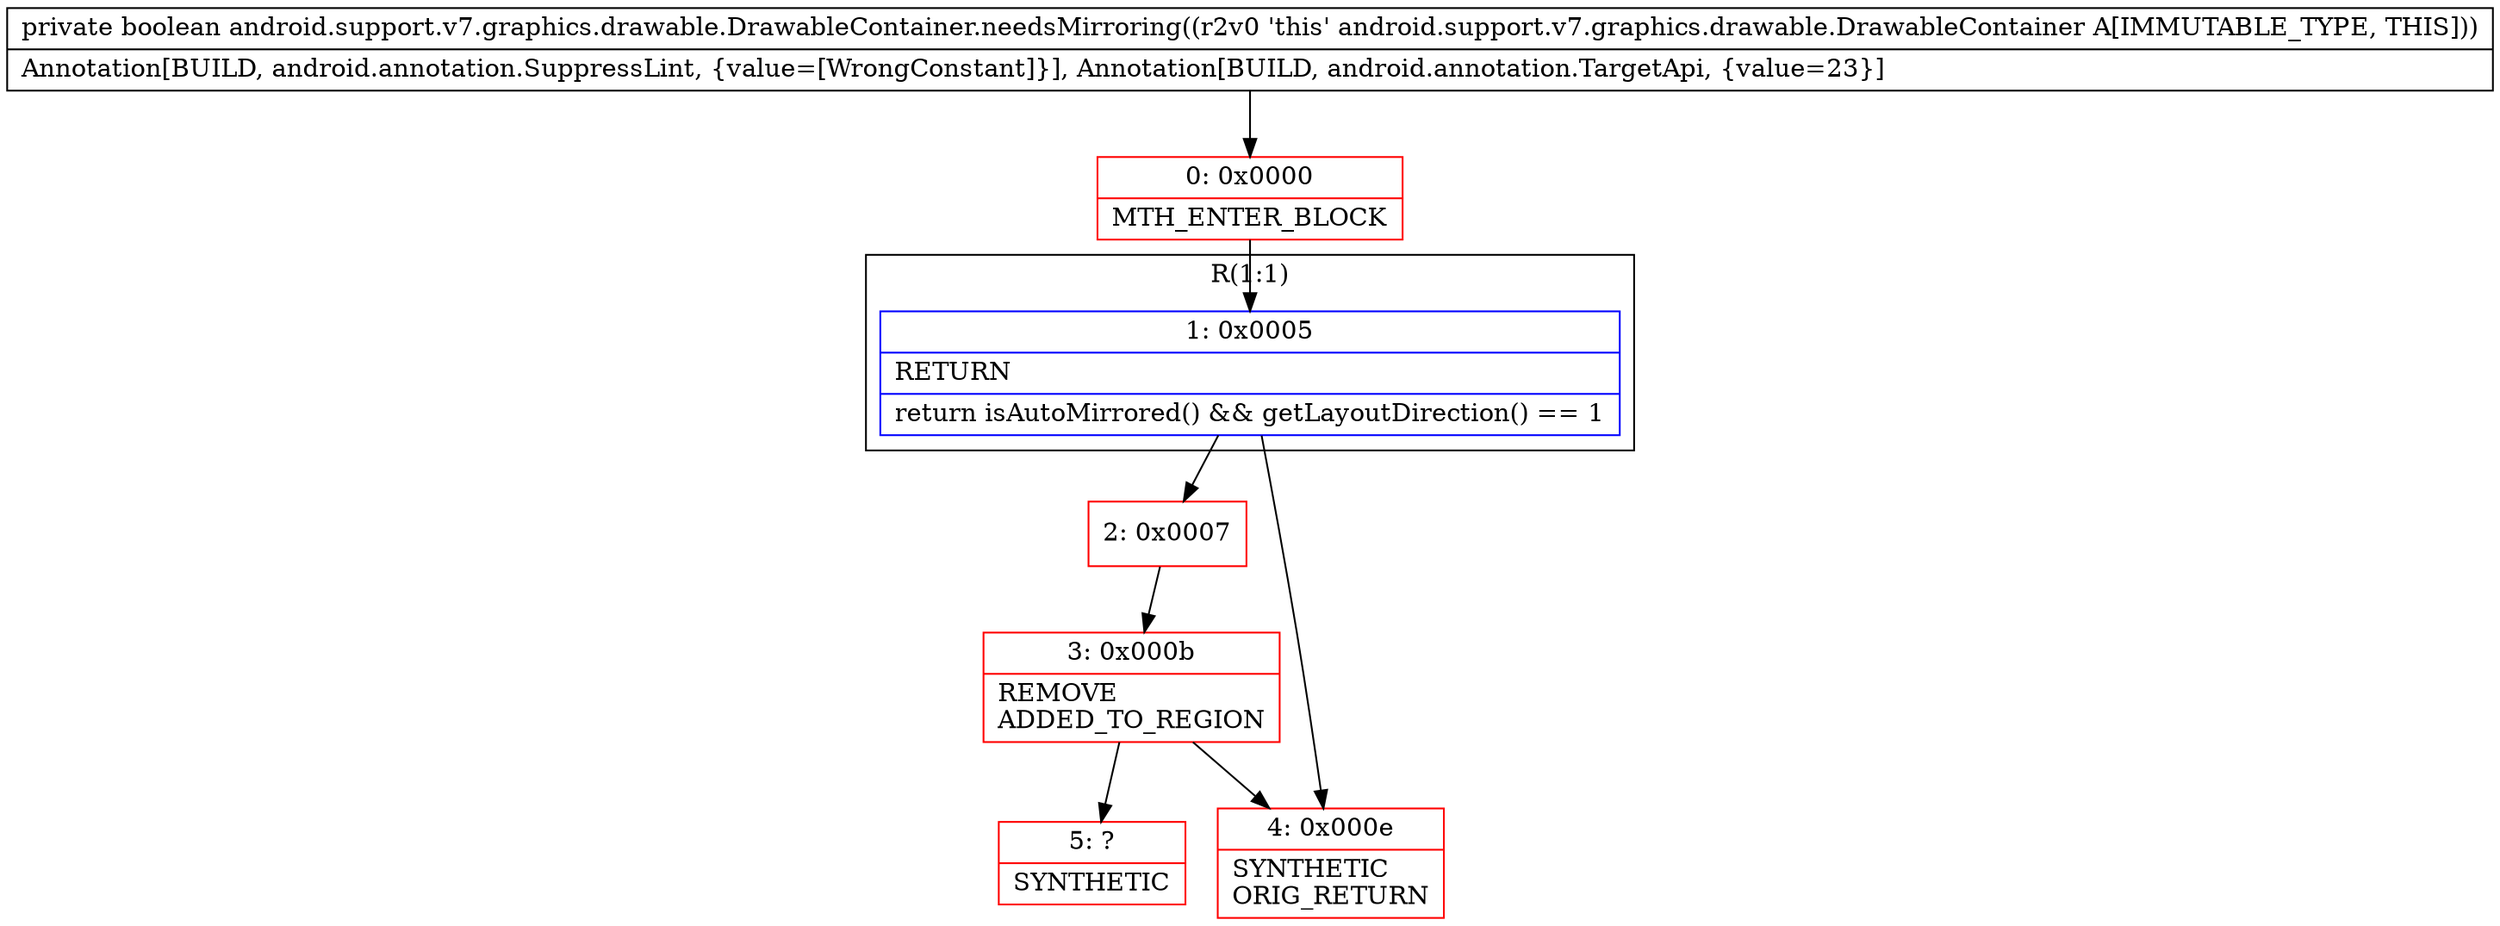 digraph "CFG forandroid.support.v7.graphics.drawable.DrawableContainer.needsMirroring()Z" {
subgraph cluster_Region_1560122281 {
label = "R(1:1)";
node [shape=record,color=blue];
Node_1 [shape=record,label="{1\:\ 0x0005|RETURN\l|return isAutoMirrored() && getLayoutDirection() == 1\l}"];
}
Node_0 [shape=record,color=red,label="{0\:\ 0x0000|MTH_ENTER_BLOCK\l}"];
Node_2 [shape=record,color=red,label="{2\:\ 0x0007}"];
Node_3 [shape=record,color=red,label="{3\:\ 0x000b|REMOVE\lADDED_TO_REGION\l}"];
Node_4 [shape=record,color=red,label="{4\:\ 0x000e|SYNTHETIC\lORIG_RETURN\l}"];
Node_5 [shape=record,color=red,label="{5\:\ ?|SYNTHETIC\l}"];
MethodNode[shape=record,label="{private boolean android.support.v7.graphics.drawable.DrawableContainer.needsMirroring((r2v0 'this' android.support.v7.graphics.drawable.DrawableContainer A[IMMUTABLE_TYPE, THIS]))  | Annotation[BUILD, android.annotation.SuppressLint, \{value=[WrongConstant]\}], Annotation[BUILD, android.annotation.TargetApi, \{value=23\}]\l}"];
MethodNode -> Node_0;
Node_1 -> Node_2;
Node_1 -> Node_4;
Node_0 -> Node_1;
Node_2 -> Node_3;
Node_3 -> Node_4;
Node_3 -> Node_5;
}

